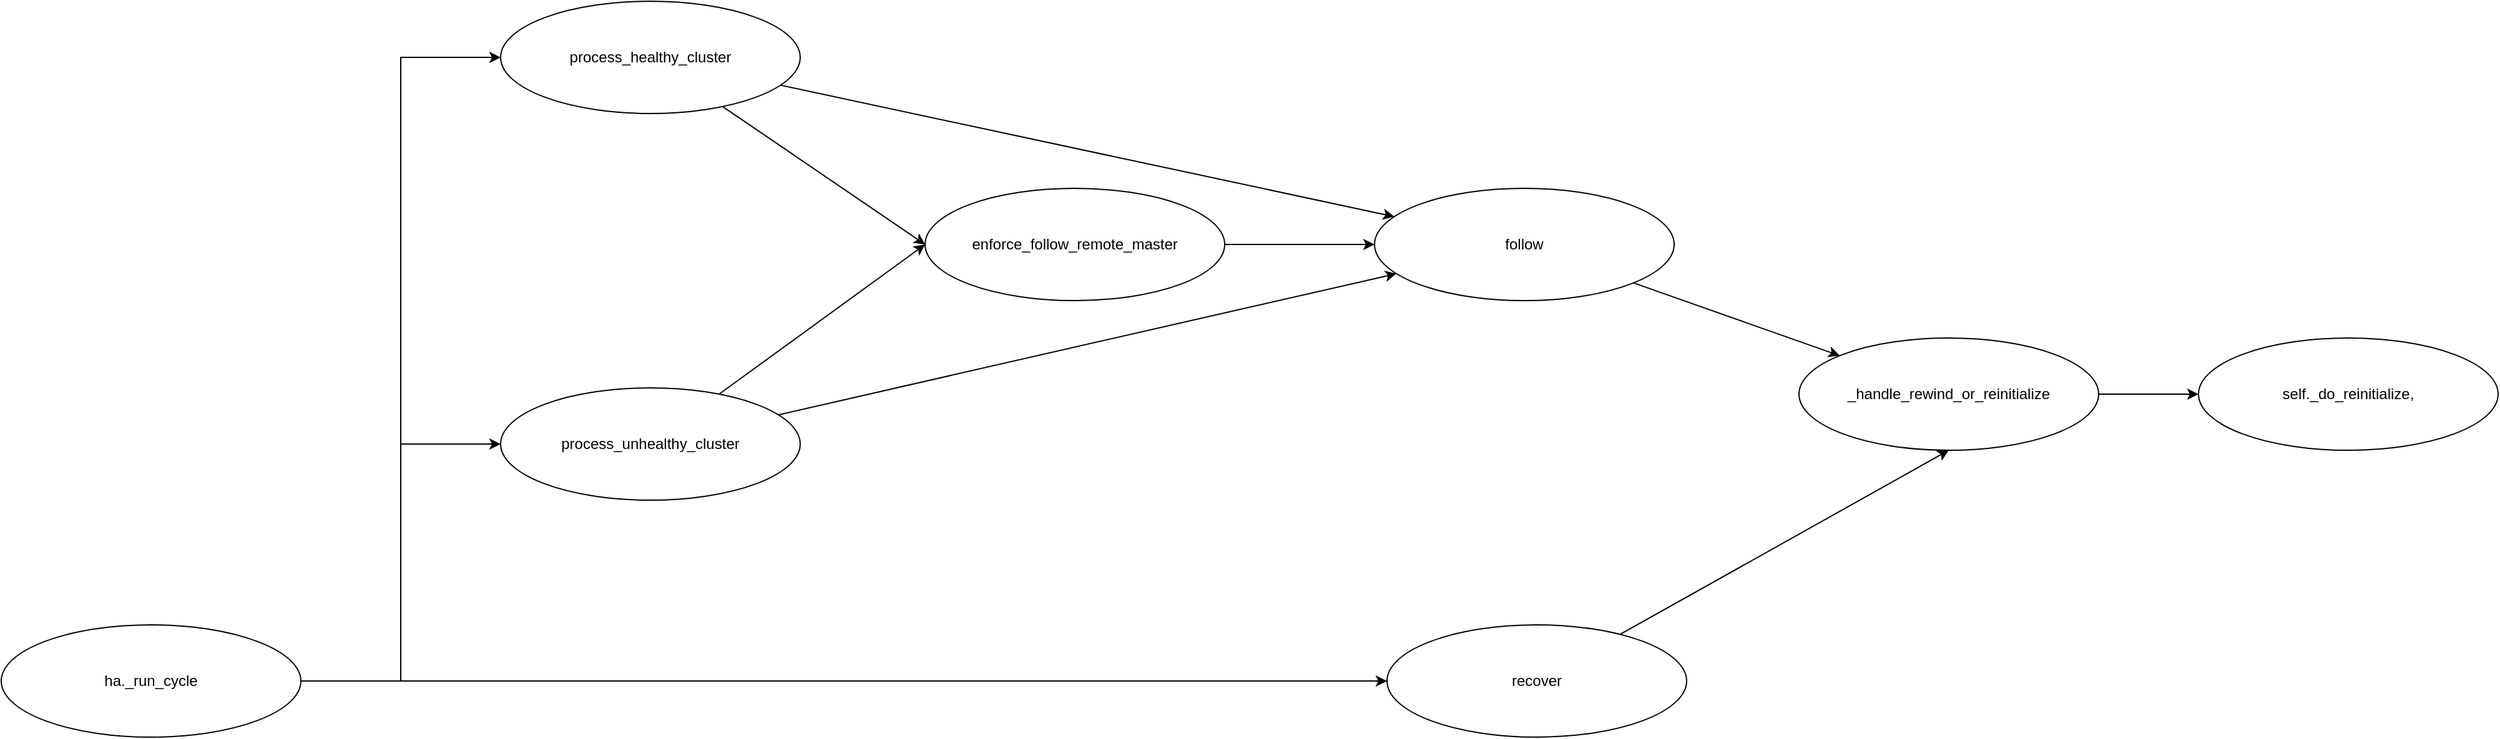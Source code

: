 <mxfile version="21.7.2" type="github">
  <diagram name="Page-1" id="Q1n0GrQfAmri5bY3HX5b">
    <mxGraphModel dx="3906" dy="1228" grid="1" gridSize="10" guides="1" tooltips="1" connect="1" arrows="1" fold="1" page="1" pageScale="1" pageWidth="850" pageHeight="1100" math="0" shadow="0">
      <root>
        <mxCell id="0" />
        <mxCell id="1" parent="0" />
        <mxCell id="pgfmZBTP5lhDRD_lyDUS-1" value="self._do_reinitialize," style="ellipse;whiteSpace=wrap;html=1;" vertex="1" parent="1">
          <mxGeometry x="520" y="370" width="240" height="90" as="geometry" />
        </mxCell>
        <mxCell id="pgfmZBTP5lhDRD_lyDUS-3" style="edgeStyle=orthogonalEdgeStyle;rounded=0;orthogonalLoop=1;jettySize=auto;html=1;" edge="1" parent="1" source="pgfmZBTP5lhDRD_lyDUS-2" target="pgfmZBTP5lhDRD_lyDUS-1">
          <mxGeometry relative="1" as="geometry" />
        </mxCell>
        <mxCell id="pgfmZBTP5lhDRD_lyDUS-2" value="_handle_rewind_or_reinitialize" style="ellipse;whiteSpace=wrap;html=1;" vertex="1" parent="1">
          <mxGeometry x="200" y="370" width="240" height="90" as="geometry" />
        </mxCell>
        <mxCell id="pgfmZBTP5lhDRD_lyDUS-9" style="rounded=0;orthogonalLoop=1;jettySize=auto;html=1;" edge="1" parent="1" source="pgfmZBTP5lhDRD_lyDUS-4" target="pgfmZBTP5lhDRD_lyDUS-2">
          <mxGeometry relative="1" as="geometry" />
        </mxCell>
        <mxCell id="pgfmZBTP5lhDRD_lyDUS-4" value="follow" style="ellipse;whiteSpace=wrap;html=1;" vertex="1" parent="1">
          <mxGeometry x="-140" y="250" width="240" height="90" as="geometry" />
        </mxCell>
        <mxCell id="pgfmZBTP5lhDRD_lyDUS-8" style="rounded=0;orthogonalLoop=1;jettySize=auto;html=1;entryX=0.5;entryY=1;entryDx=0;entryDy=0;" edge="1" parent="1" source="pgfmZBTP5lhDRD_lyDUS-5" target="pgfmZBTP5lhDRD_lyDUS-2">
          <mxGeometry relative="1" as="geometry" />
        </mxCell>
        <mxCell id="pgfmZBTP5lhDRD_lyDUS-5" value="recover" style="ellipse;whiteSpace=wrap;html=1;" vertex="1" parent="1">
          <mxGeometry x="-130" y="600" width="240" height="90" as="geometry" />
        </mxCell>
        <mxCell id="pgfmZBTP5lhDRD_lyDUS-7" style="edgeStyle=orthogonalEdgeStyle;rounded=0;orthogonalLoop=1;jettySize=auto;html=1;" edge="1" parent="1" source="pgfmZBTP5lhDRD_lyDUS-6" target="pgfmZBTP5lhDRD_lyDUS-5">
          <mxGeometry relative="1" as="geometry" />
        </mxCell>
        <mxCell id="pgfmZBTP5lhDRD_lyDUS-19" style="edgeStyle=orthogonalEdgeStyle;rounded=0;orthogonalLoop=1;jettySize=auto;html=1;entryX=0;entryY=0.5;entryDx=0;entryDy=0;" edge="1" parent="1" source="pgfmZBTP5lhDRD_lyDUS-6" target="pgfmZBTP5lhDRD_lyDUS-10">
          <mxGeometry relative="1" as="geometry" />
        </mxCell>
        <mxCell id="pgfmZBTP5lhDRD_lyDUS-20" style="edgeStyle=orthogonalEdgeStyle;rounded=0;orthogonalLoop=1;jettySize=auto;html=1;entryX=0;entryY=0.5;entryDx=0;entryDy=0;" edge="1" parent="1" source="pgfmZBTP5lhDRD_lyDUS-6" target="pgfmZBTP5lhDRD_lyDUS-11">
          <mxGeometry relative="1" as="geometry" />
        </mxCell>
        <mxCell id="pgfmZBTP5lhDRD_lyDUS-6" value="ha._run_cycle" style="ellipse;whiteSpace=wrap;html=1;" vertex="1" parent="1">
          <mxGeometry x="-1240" y="600" width="240" height="90" as="geometry" />
        </mxCell>
        <mxCell id="pgfmZBTP5lhDRD_lyDUS-15" style="rounded=0;orthogonalLoop=1;jettySize=auto;html=1;" edge="1" parent="1" source="pgfmZBTP5lhDRD_lyDUS-10" target="pgfmZBTP5lhDRD_lyDUS-4">
          <mxGeometry relative="1" as="geometry" />
        </mxCell>
        <mxCell id="pgfmZBTP5lhDRD_lyDUS-17" style="rounded=0;orthogonalLoop=1;jettySize=auto;html=1;entryX=0;entryY=0.5;entryDx=0;entryDy=0;" edge="1" parent="1" source="pgfmZBTP5lhDRD_lyDUS-10" target="pgfmZBTP5lhDRD_lyDUS-13">
          <mxGeometry relative="1" as="geometry" />
        </mxCell>
        <mxCell id="pgfmZBTP5lhDRD_lyDUS-10" value="process_healthy_cluster" style="ellipse;whiteSpace=wrap;html=1;" vertex="1" parent="1">
          <mxGeometry x="-840" y="100" width="240" height="90" as="geometry" />
        </mxCell>
        <mxCell id="pgfmZBTP5lhDRD_lyDUS-16" style="rounded=0;orthogonalLoop=1;jettySize=auto;html=1;" edge="1" parent="1" source="pgfmZBTP5lhDRD_lyDUS-11" target="pgfmZBTP5lhDRD_lyDUS-4">
          <mxGeometry relative="1" as="geometry" />
        </mxCell>
        <mxCell id="pgfmZBTP5lhDRD_lyDUS-18" style="rounded=0;orthogonalLoop=1;jettySize=auto;html=1;entryX=0;entryY=0.5;entryDx=0;entryDy=0;" edge="1" parent="1" source="pgfmZBTP5lhDRD_lyDUS-11" target="pgfmZBTP5lhDRD_lyDUS-13">
          <mxGeometry relative="1" as="geometry" />
        </mxCell>
        <mxCell id="pgfmZBTP5lhDRD_lyDUS-11" value="process_unhealthy_cluster" style="ellipse;whiteSpace=wrap;html=1;" vertex="1" parent="1">
          <mxGeometry x="-840" y="410" width="240" height="90" as="geometry" />
        </mxCell>
        <mxCell id="pgfmZBTP5lhDRD_lyDUS-14" style="rounded=0;orthogonalLoop=1;jettySize=auto;html=1;" edge="1" parent="1" source="pgfmZBTP5lhDRD_lyDUS-13" target="pgfmZBTP5lhDRD_lyDUS-4">
          <mxGeometry relative="1" as="geometry" />
        </mxCell>
        <mxCell id="pgfmZBTP5lhDRD_lyDUS-13" value="enforce_follow_remote_master" style="ellipse;whiteSpace=wrap;html=1;" vertex="1" parent="1">
          <mxGeometry x="-500" y="250" width="240" height="90" as="geometry" />
        </mxCell>
      </root>
    </mxGraphModel>
  </diagram>
</mxfile>
